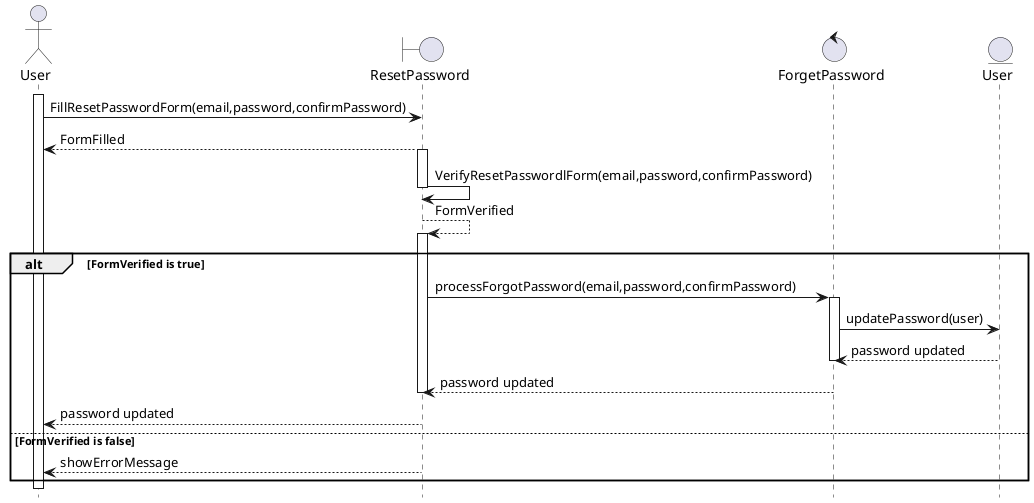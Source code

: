 @startuml reset_password_sequence_diagram
hide footbox
actor "User" as u
boundary ResetPassword as v
control ForgetPassword as c
entity User as m
activate u
u -> v : FillResetPasswordForm(email,password,confirmPassword)
deactivate v
v --> u : FormFilled
activate v
v -> v :VerifyResetPasswordlForm(email,password,confirmPassword)
deactivate v
v --> v : FormVerified

alt FormVerified is true
activate v
v -> c : processForgotPassword(email,password,confirmPassword)
activate c
c -> m : updatePassword(user)
deactivate m
m --> c: password updated
deactivate c
c --> v: password updated
deactivate v
v --> u: password updated

else FormVerified is false
v --> u : showErrorMessage
deactivate c
end
@enduml